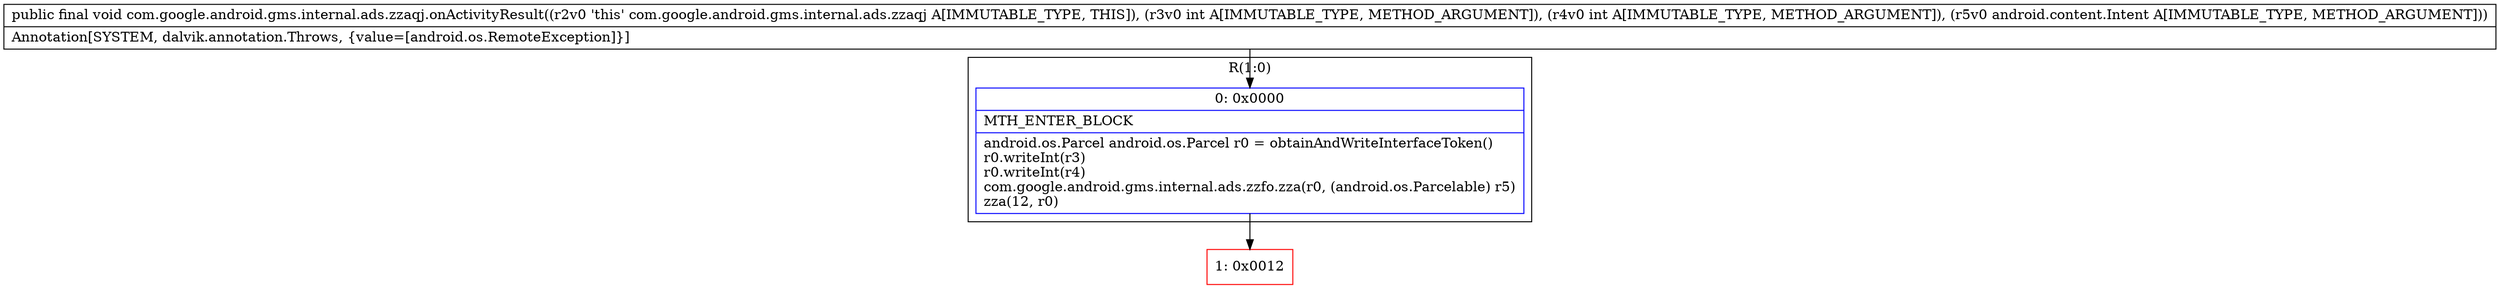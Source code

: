 digraph "CFG forcom.google.android.gms.internal.ads.zzaqj.onActivityResult(IILandroid\/content\/Intent;)V" {
subgraph cluster_Region_1417516810 {
label = "R(1:0)";
node [shape=record,color=blue];
Node_0 [shape=record,label="{0\:\ 0x0000|MTH_ENTER_BLOCK\l|android.os.Parcel android.os.Parcel r0 = obtainAndWriteInterfaceToken()\lr0.writeInt(r3)\lr0.writeInt(r4)\lcom.google.android.gms.internal.ads.zzfo.zza(r0, (android.os.Parcelable) r5)\lzza(12, r0)\l}"];
}
Node_1 [shape=record,color=red,label="{1\:\ 0x0012}"];
MethodNode[shape=record,label="{public final void com.google.android.gms.internal.ads.zzaqj.onActivityResult((r2v0 'this' com.google.android.gms.internal.ads.zzaqj A[IMMUTABLE_TYPE, THIS]), (r3v0 int A[IMMUTABLE_TYPE, METHOD_ARGUMENT]), (r4v0 int A[IMMUTABLE_TYPE, METHOD_ARGUMENT]), (r5v0 android.content.Intent A[IMMUTABLE_TYPE, METHOD_ARGUMENT]))  | Annotation[SYSTEM, dalvik.annotation.Throws, \{value=[android.os.RemoteException]\}]\l}"];
MethodNode -> Node_0;
Node_0 -> Node_1;
}

